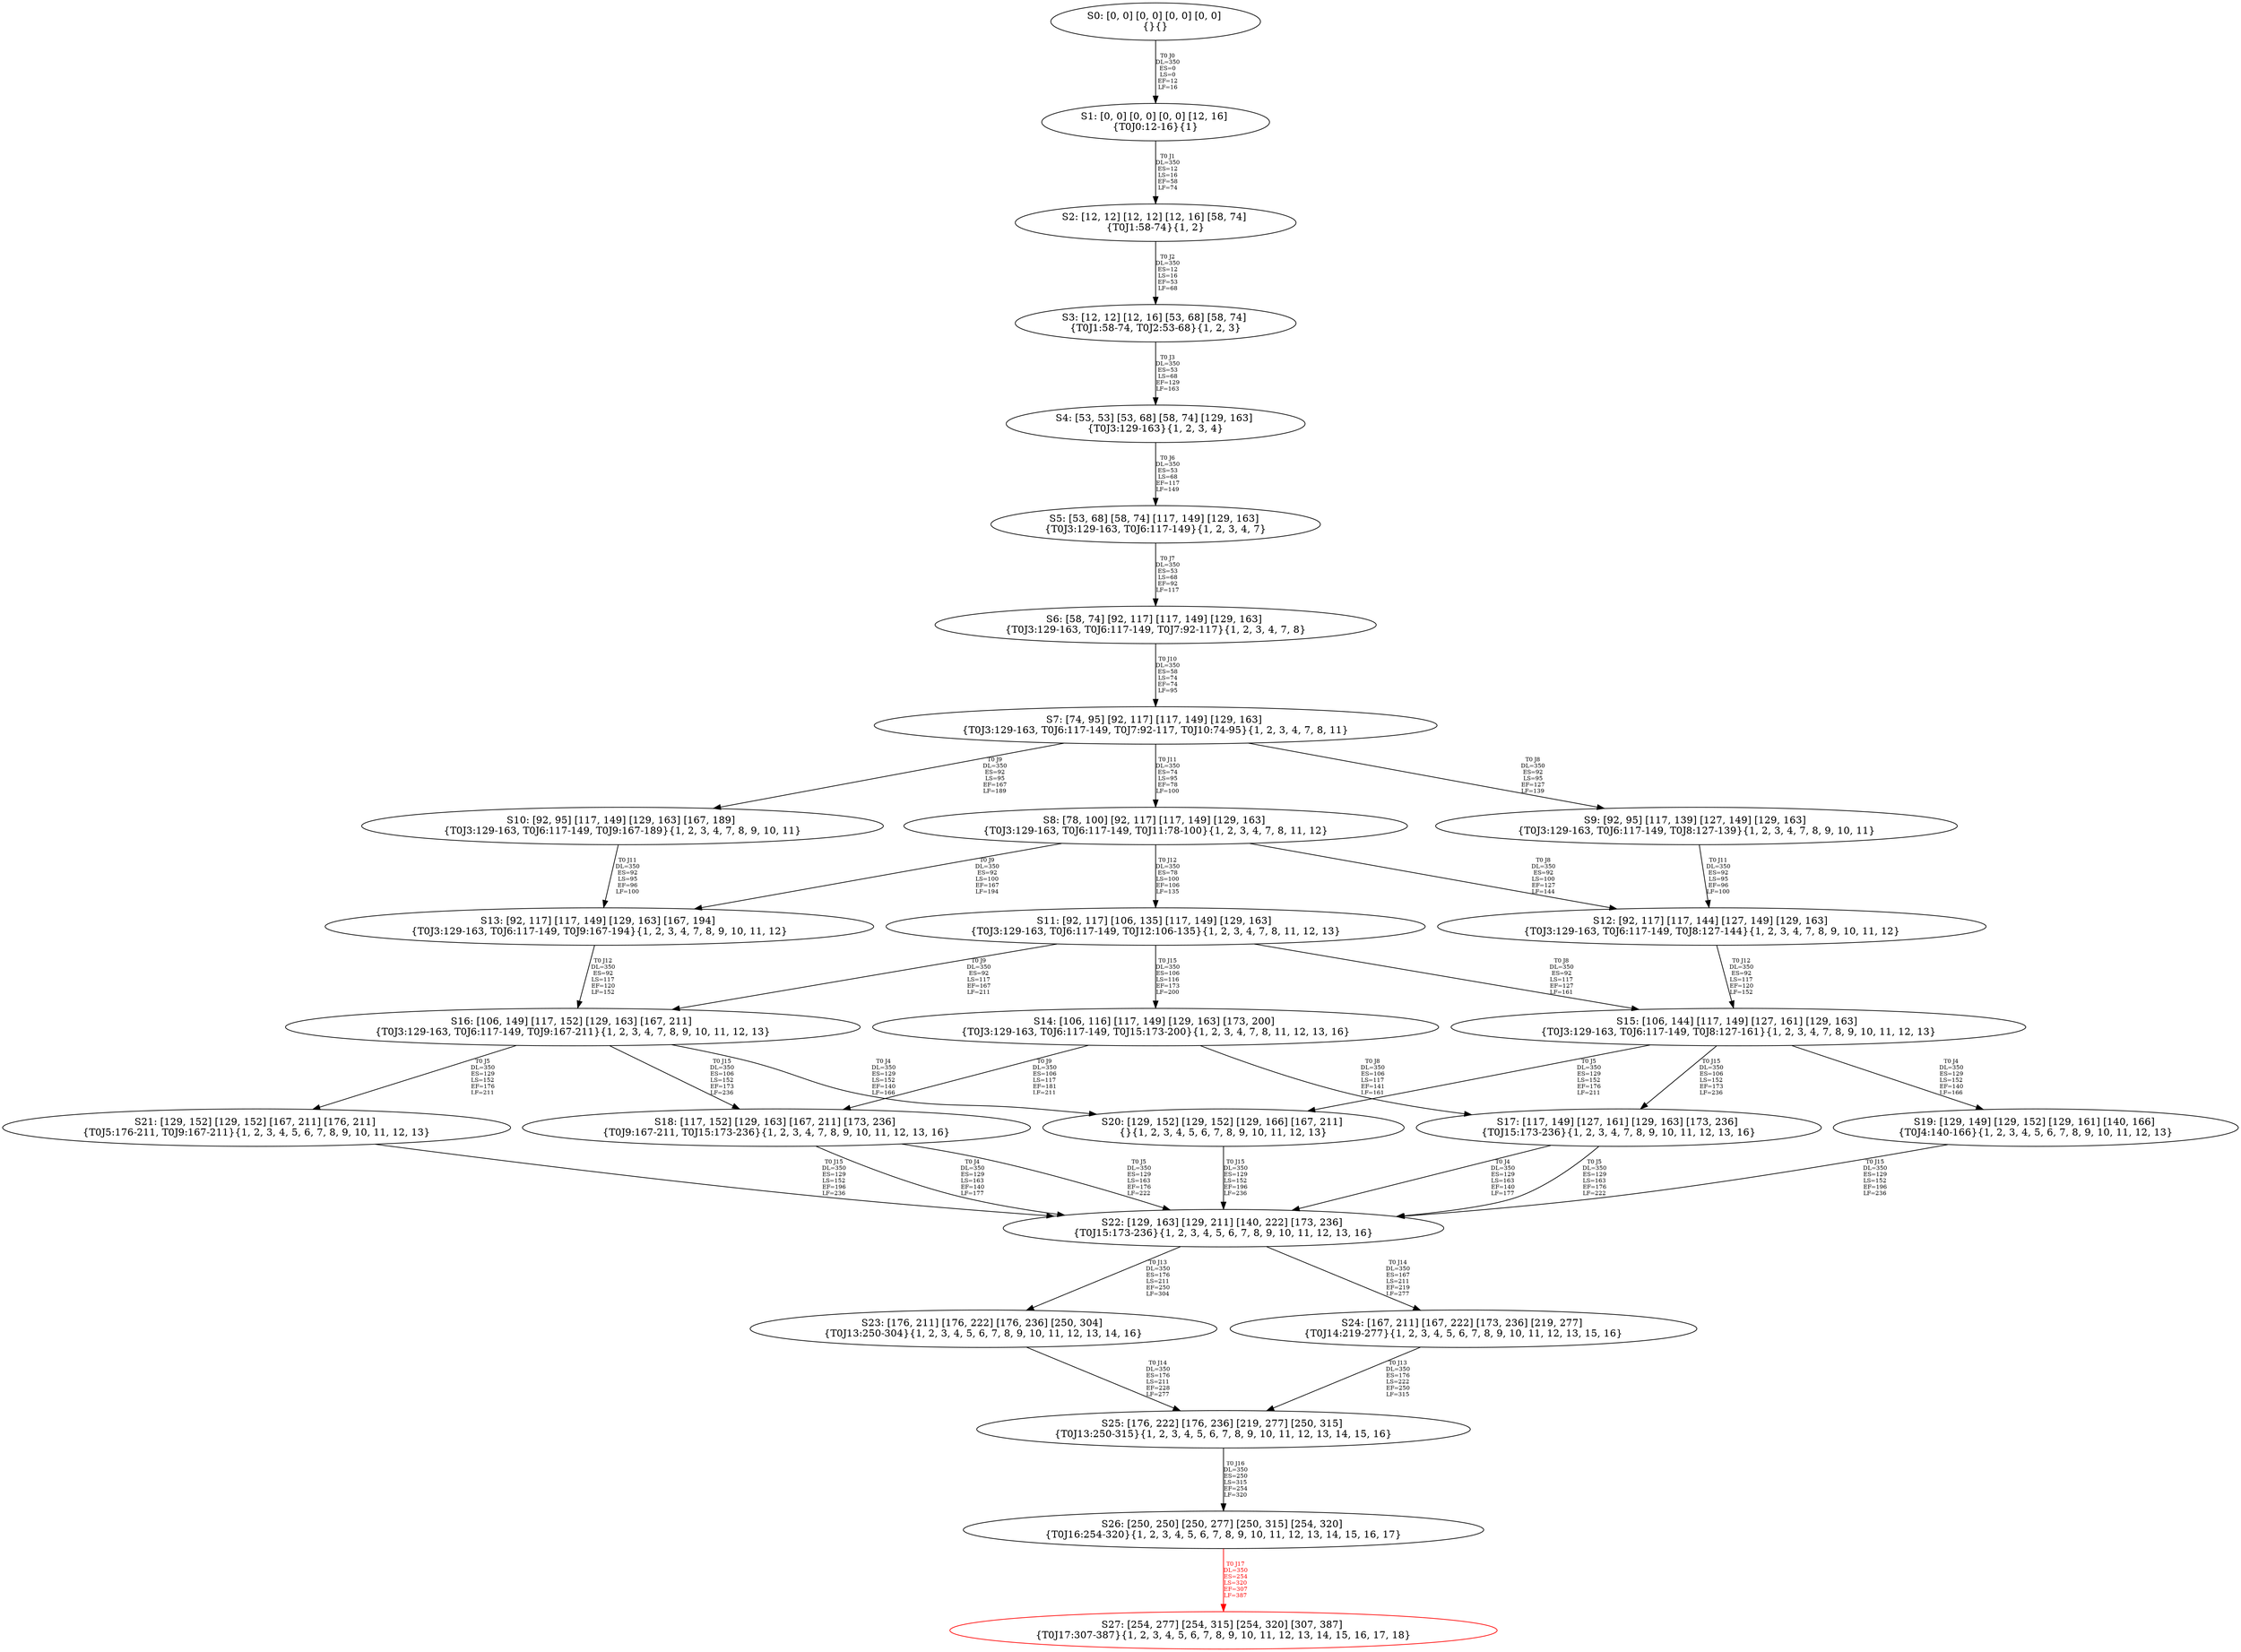 digraph {
	S0[label="S0: [0, 0] [0, 0] [0, 0] [0, 0] \n{}{}"];
	S1[label="S1: [0, 0] [0, 0] [0, 0] [12, 16] \n{T0J0:12-16}{1}"];
	S2[label="S2: [12, 12] [12, 12] [12, 16] [58, 74] \n{T0J1:58-74}{1, 2}"];
	S3[label="S3: [12, 12] [12, 16] [53, 68] [58, 74] \n{T0J1:58-74, T0J2:53-68}{1, 2, 3}"];
	S4[label="S4: [53, 53] [53, 68] [58, 74] [129, 163] \n{T0J3:129-163}{1, 2, 3, 4}"];
	S5[label="S5: [53, 68] [58, 74] [117, 149] [129, 163] \n{T0J3:129-163, T0J6:117-149}{1, 2, 3, 4, 7}"];
	S6[label="S6: [58, 74] [92, 117] [117, 149] [129, 163] \n{T0J3:129-163, T0J6:117-149, T0J7:92-117}{1, 2, 3, 4, 7, 8}"];
	S7[label="S7: [74, 95] [92, 117] [117, 149] [129, 163] \n{T0J3:129-163, T0J6:117-149, T0J7:92-117, T0J10:74-95}{1, 2, 3, 4, 7, 8, 11}"];
	S8[label="S8: [78, 100] [92, 117] [117, 149] [129, 163] \n{T0J3:129-163, T0J6:117-149, T0J11:78-100}{1, 2, 3, 4, 7, 8, 11, 12}"];
	S9[label="S9: [92, 95] [117, 139] [127, 149] [129, 163] \n{T0J3:129-163, T0J6:117-149, T0J8:127-139}{1, 2, 3, 4, 7, 8, 9, 10, 11}"];
	S10[label="S10: [92, 95] [117, 149] [129, 163] [167, 189] \n{T0J3:129-163, T0J6:117-149, T0J9:167-189}{1, 2, 3, 4, 7, 8, 9, 10, 11}"];
	S11[label="S11: [92, 117] [106, 135] [117, 149] [129, 163] \n{T0J3:129-163, T0J6:117-149, T0J12:106-135}{1, 2, 3, 4, 7, 8, 11, 12, 13}"];
	S12[label="S12: [92, 117] [117, 144] [127, 149] [129, 163] \n{T0J3:129-163, T0J6:117-149, T0J8:127-144}{1, 2, 3, 4, 7, 8, 9, 10, 11, 12}"];
	S13[label="S13: [92, 117] [117, 149] [129, 163] [167, 194] \n{T0J3:129-163, T0J6:117-149, T0J9:167-194}{1, 2, 3, 4, 7, 8, 9, 10, 11, 12}"];
	S14[label="S14: [106, 116] [117, 149] [129, 163] [173, 200] \n{T0J3:129-163, T0J6:117-149, T0J15:173-200}{1, 2, 3, 4, 7, 8, 11, 12, 13, 16}"];
	S15[label="S15: [106, 144] [117, 149] [127, 161] [129, 163] \n{T0J3:129-163, T0J6:117-149, T0J8:127-161}{1, 2, 3, 4, 7, 8, 9, 10, 11, 12, 13}"];
	S16[label="S16: [106, 149] [117, 152] [129, 163] [167, 211] \n{T0J3:129-163, T0J6:117-149, T0J9:167-211}{1, 2, 3, 4, 7, 8, 9, 10, 11, 12, 13}"];
	S17[label="S17: [117, 149] [127, 161] [129, 163] [173, 236] \n{T0J15:173-236}{1, 2, 3, 4, 7, 8, 9, 10, 11, 12, 13, 16}"];
	S18[label="S18: [117, 152] [129, 163] [167, 211] [173, 236] \n{T0J9:167-211, T0J15:173-236}{1, 2, 3, 4, 7, 8, 9, 10, 11, 12, 13, 16}"];
	S19[label="S19: [129, 149] [129, 152] [129, 161] [140, 166] \n{T0J4:140-166}{1, 2, 3, 4, 5, 6, 7, 8, 9, 10, 11, 12, 13}"];
	S20[label="S20: [129, 152] [129, 152] [129, 166] [167, 211] \n{}{1, 2, 3, 4, 5, 6, 7, 8, 9, 10, 11, 12, 13}"];
	S21[label="S21: [129, 152] [129, 152] [167, 211] [176, 211] \n{T0J5:176-211, T0J9:167-211}{1, 2, 3, 4, 5, 6, 7, 8, 9, 10, 11, 12, 13}"];
	S22[label="S22: [129, 163] [129, 211] [140, 222] [173, 236] \n{T0J15:173-236}{1, 2, 3, 4, 5, 6, 7, 8, 9, 10, 11, 12, 13, 16}"];
	S23[label="S23: [176, 211] [176, 222] [176, 236] [250, 304] \n{T0J13:250-304}{1, 2, 3, 4, 5, 6, 7, 8, 9, 10, 11, 12, 13, 14, 16}"];
	S24[label="S24: [167, 211] [167, 222] [173, 236] [219, 277] \n{T0J14:219-277}{1, 2, 3, 4, 5, 6, 7, 8, 9, 10, 11, 12, 13, 15, 16}"];
	S25[label="S25: [176, 222] [176, 236] [219, 277] [250, 315] \n{T0J13:250-315}{1, 2, 3, 4, 5, 6, 7, 8, 9, 10, 11, 12, 13, 14, 15, 16}"];
	S26[label="S26: [250, 250] [250, 277] [250, 315] [254, 320] \n{T0J16:254-320}{1, 2, 3, 4, 5, 6, 7, 8, 9, 10, 11, 12, 13, 14, 15, 16, 17}"];
	S27[label="S27: [254, 277] [254, 315] [254, 320] [307, 387] \n{T0J17:307-387}{1, 2, 3, 4, 5, 6, 7, 8, 9, 10, 11, 12, 13, 14, 15, 16, 17, 18}"];
	S0 -> S1[label="T0 J0\nDL=350\nES=0\nLS=0\nEF=12\nLF=16",fontsize=8];
	S1 -> S2[label="T0 J1\nDL=350\nES=12\nLS=16\nEF=58\nLF=74",fontsize=8];
	S2 -> S3[label="T0 J2\nDL=350\nES=12\nLS=16\nEF=53\nLF=68",fontsize=8];
	S3 -> S4[label="T0 J3\nDL=350\nES=53\nLS=68\nEF=129\nLF=163",fontsize=8];
	S4 -> S5[label="T0 J6\nDL=350\nES=53\nLS=68\nEF=117\nLF=149",fontsize=8];
	S5 -> S6[label="T0 J7\nDL=350\nES=53\nLS=68\nEF=92\nLF=117",fontsize=8];
	S6 -> S7[label="T0 J10\nDL=350\nES=58\nLS=74\nEF=74\nLF=95",fontsize=8];
	S7 -> S9[label="T0 J8\nDL=350\nES=92\nLS=95\nEF=127\nLF=139",fontsize=8];
	S7 -> S10[label="T0 J9\nDL=350\nES=92\nLS=95\nEF=167\nLF=189",fontsize=8];
	S7 -> S8[label="T0 J11\nDL=350\nES=74\nLS=95\nEF=78\nLF=100",fontsize=8];
	S8 -> S12[label="T0 J8\nDL=350\nES=92\nLS=100\nEF=127\nLF=144",fontsize=8];
	S8 -> S13[label="T0 J9\nDL=350\nES=92\nLS=100\nEF=167\nLF=194",fontsize=8];
	S8 -> S11[label="T0 J12\nDL=350\nES=78\nLS=100\nEF=106\nLF=135",fontsize=8];
	S9 -> S12[label="T0 J11\nDL=350\nES=92\nLS=95\nEF=96\nLF=100",fontsize=8];
	S10 -> S13[label="T0 J11\nDL=350\nES=92\nLS=95\nEF=96\nLF=100",fontsize=8];
	S11 -> S15[label="T0 J8\nDL=350\nES=92\nLS=117\nEF=127\nLF=161",fontsize=8];
	S11 -> S16[label="T0 J9\nDL=350\nES=92\nLS=117\nEF=167\nLF=211",fontsize=8];
	S11 -> S14[label="T0 J15\nDL=350\nES=106\nLS=116\nEF=173\nLF=200",fontsize=8];
	S12 -> S15[label="T0 J12\nDL=350\nES=92\nLS=117\nEF=120\nLF=152",fontsize=8];
	S13 -> S16[label="T0 J12\nDL=350\nES=92\nLS=117\nEF=120\nLF=152",fontsize=8];
	S14 -> S17[label="T0 J8\nDL=350\nES=106\nLS=117\nEF=141\nLF=161",fontsize=8];
	S14 -> S18[label="T0 J9\nDL=350\nES=106\nLS=117\nEF=181\nLF=211",fontsize=8];
	S15 -> S19[label="T0 J4\nDL=350\nES=129\nLS=152\nEF=140\nLF=166",fontsize=8];
	S15 -> S20[label="T0 J5\nDL=350\nES=129\nLS=152\nEF=176\nLF=211",fontsize=8];
	S15 -> S17[label="T0 J15\nDL=350\nES=106\nLS=152\nEF=173\nLF=236",fontsize=8];
	S16 -> S20[label="T0 J4\nDL=350\nES=129\nLS=152\nEF=140\nLF=166",fontsize=8];
	S16 -> S21[label="T0 J5\nDL=350\nES=129\nLS=152\nEF=176\nLF=211",fontsize=8];
	S16 -> S18[label="T0 J15\nDL=350\nES=106\nLS=152\nEF=173\nLF=236",fontsize=8];
	S17 -> S22[label="T0 J4\nDL=350\nES=129\nLS=163\nEF=140\nLF=177",fontsize=8];
	S17 -> S22[label="T0 J5\nDL=350\nES=129\nLS=163\nEF=176\nLF=222",fontsize=8];
	S18 -> S22[label="T0 J4\nDL=350\nES=129\nLS=163\nEF=140\nLF=177",fontsize=8];
	S18 -> S22[label="T0 J5\nDL=350\nES=129\nLS=163\nEF=176\nLF=222",fontsize=8];
	S19 -> S22[label="T0 J15\nDL=350\nES=129\nLS=152\nEF=196\nLF=236",fontsize=8];
	S20 -> S22[label="T0 J15\nDL=350\nES=129\nLS=152\nEF=196\nLF=236",fontsize=8];
	S21 -> S22[label="T0 J15\nDL=350\nES=129\nLS=152\nEF=196\nLF=236",fontsize=8];
	S22 -> S23[label="T0 J13\nDL=350\nES=176\nLS=211\nEF=250\nLF=304",fontsize=8];
	S22 -> S24[label="T0 J14\nDL=350\nES=167\nLS=211\nEF=219\nLF=277",fontsize=8];
	S23 -> S25[label="T0 J14\nDL=350\nES=176\nLS=211\nEF=228\nLF=277",fontsize=8];
	S24 -> S25[label="T0 J13\nDL=350\nES=176\nLS=222\nEF=250\nLF=315",fontsize=8];
	S25 -> S26[label="T0 J16\nDL=350\nES=250\nLS=315\nEF=254\nLF=320",fontsize=8];
	S26 -> S27[label="T0 J17\nDL=350\nES=254\nLS=320\nEF=307\nLF=387",color=Red,fontcolor=Red,fontsize=8];
S27[color=Red];
}
